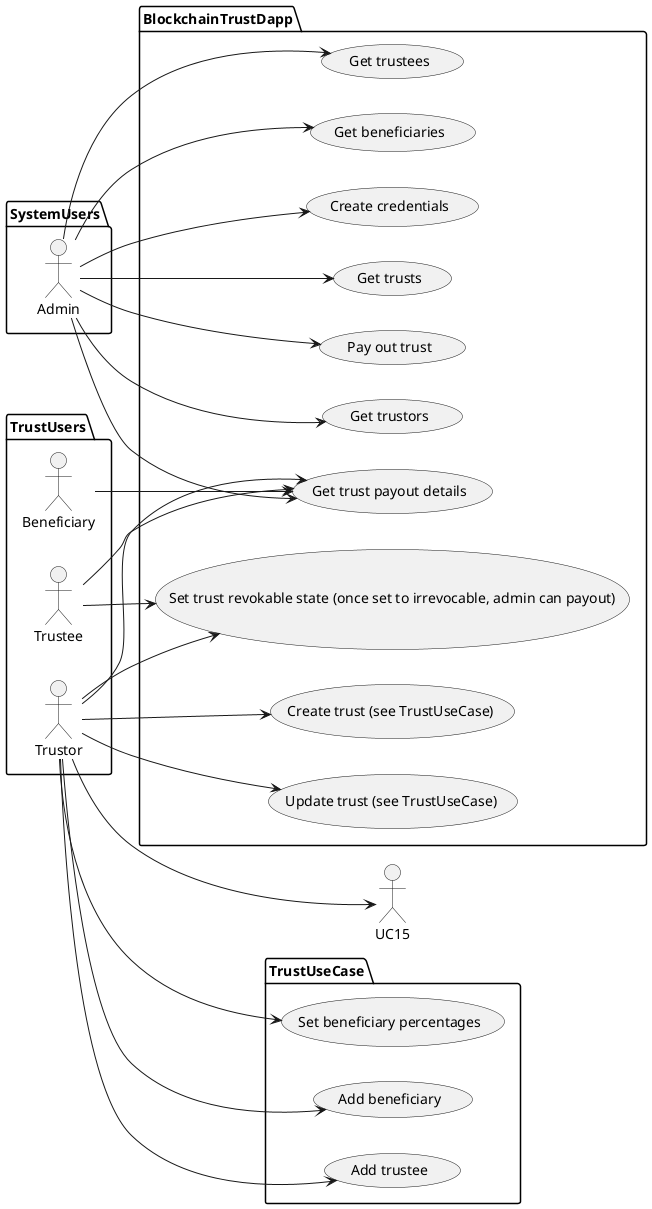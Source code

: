 @startuml
left to right direction

package SystemUsers {
actor Admin as a
}

package TrustUsers {
actor Trustor as to
actor Trustee as te
actor Beneficiary as b
}

package BlockchainTrustDapp {
  usecase "Create trust (see TrustUseCase)" as UC1
  usecase "Update trust (see TrustUseCase)" as UC2
  usecase "Set trust revokable state (once set to irrevocable, admin can payout)" as UC3
  usecase "Get trust payout details" as UC4
  usecase "Pay out trust" as UC5
  usecase "Get trustors" as UC8
  usecase "Get trustees" as UC9
  usecase "Get beneficiaries" as UC10
  usecase "Create credentials" as UC11
  usecase "Get trusts" as UC13
}

package TrustUseCase {
  usecase "Add beneficiary" as UC6
  usecase "Add trustee" as UC14
  usecase "Set beneficiary percentages" as UC7
}

a --> UC8
a --> UC9
a --> UC10
a --> UC11
a --> UC13
a --> UC4
to --> UC1
to --> UC2
te --> UC3
to --> UC4
te --> UC4
b --> UC4
a --> UC5
to --> UC6
to --> UC7
to --> UC3
to --> UC14
to --> UC15

@enduml